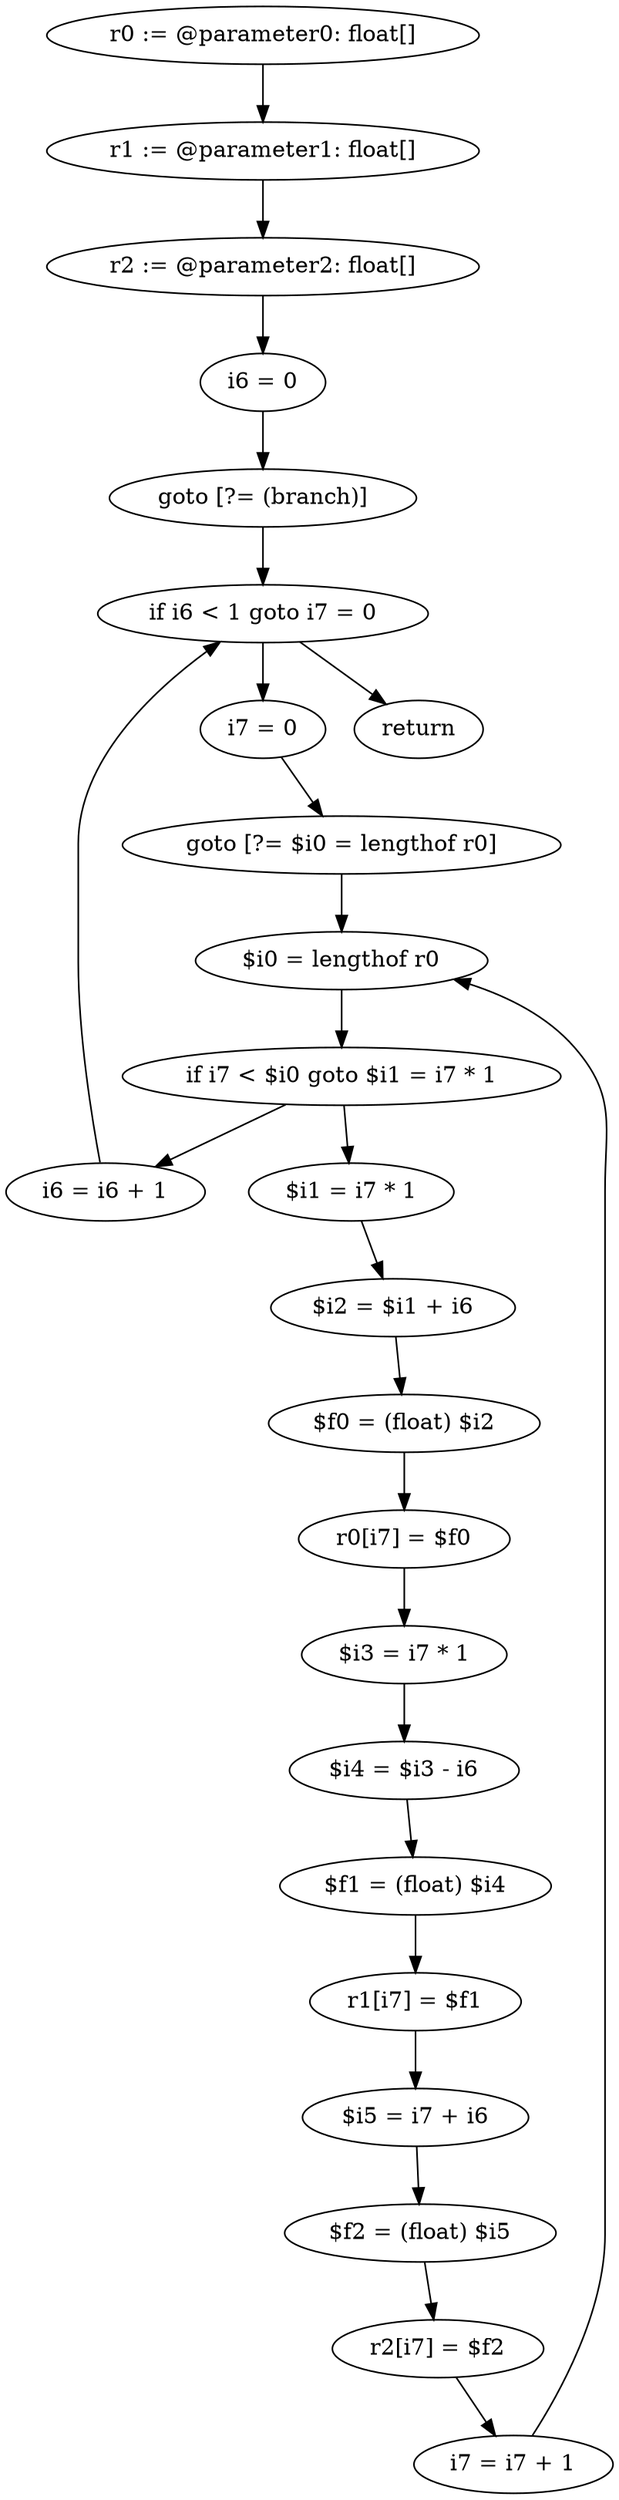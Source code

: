 digraph "unitGraph" {
    "r0 := @parameter0: float[]"
    "r1 := @parameter1: float[]"
    "r2 := @parameter2: float[]"
    "i6 = 0"
    "goto [?= (branch)]"
    "i7 = 0"
    "goto [?= $i0 = lengthof r0]"
    "$i1 = i7 * 1"
    "$i2 = $i1 + i6"
    "$f0 = (float) $i2"
    "r0[i7] = $f0"
    "$i3 = i7 * 1"
    "$i4 = $i3 - i6"
    "$f1 = (float) $i4"
    "r1[i7] = $f1"
    "$i5 = i7 + i6"
    "$f2 = (float) $i5"
    "r2[i7] = $f2"
    "i7 = i7 + 1"
    "$i0 = lengthof r0"
    "if i7 < $i0 goto $i1 = i7 * 1"
    "i6 = i6 + 1"
    "if i6 < 1 goto i7 = 0"
    "return"
    "r0 := @parameter0: float[]"->"r1 := @parameter1: float[]";
    "r1 := @parameter1: float[]"->"r2 := @parameter2: float[]";
    "r2 := @parameter2: float[]"->"i6 = 0";
    "i6 = 0"->"goto [?= (branch)]";
    "goto [?= (branch)]"->"if i6 < 1 goto i7 = 0";
    "i7 = 0"->"goto [?= $i0 = lengthof r0]";
    "goto [?= $i0 = lengthof r0]"->"$i0 = lengthof r0";
    "$i1 = i7 * 1"->"$i2 = $i1 + i6";
    "$i2 = $i1 + i6"->"$f0 = (float) $i2";
    "$f0 = (float) $i2"->"r0[i7] = $f0";
    "r0[i7] = $f0"->"$i3 = i7 * 1";
    "$i3 = i7 * 1"->"$i4 = $i3 - i6";
    "$i4 = $i3 - i6"->"$f1 = (float) $i4";
    "$f1 = (float) $i4"->"r1[i7] = $f1";
    "r1[i7] = $f1"->"$i5 = i7 + i6";
    "$i5 = i7 + i6"->"$f2 = (float) $i5";
    "$f2 = (float) $i5"->"r2[i7] = $f2";
    "r2[i7] = $f2"->"i7 = i7 + 1";
    "i7 = i7 + 1"->"$i0 = lengthof r0";
    "$i0 = lengthof r0"->"if i7 < $i0 goto $i1 = i7 * 1";
    "if i7 < $i0 goto $i1 = i7 * 1"->"i6 = i6 + 1";
    "if i7 < $i0 goto $i1 = i7 * 1"->"$i1 = i7 * 1";
    "i6 = i6 + 1"->"if i6 < 1 goto i7 = 0";
    "if i6 < 1 goto i7 = 0"->"return";
    "if i6 < 1 goto i7 = 0"->"i7 = 0";
}
